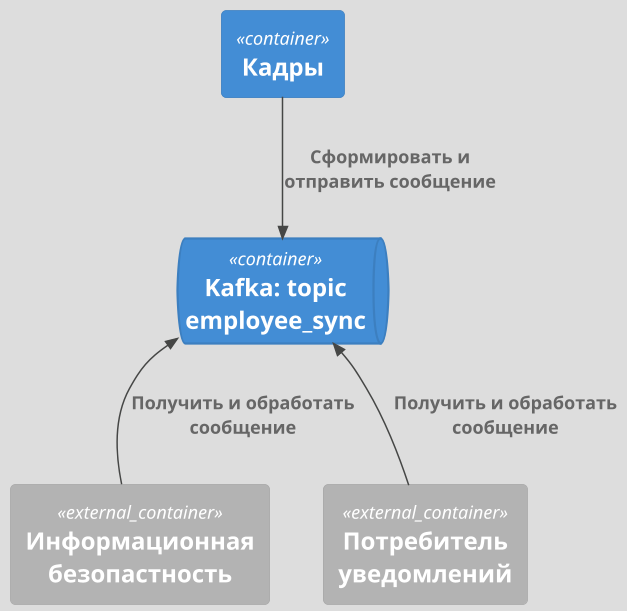 @startuml
!include <C4/C4_Container>
!theme toy
scale 1.5

Container_Ext(ib, "Информационная безопастность")
Container_Ext(any, "Потребитель уведомлений")
Container(hr, "Кадры")
ContainerQueue(kafka, "Kafka: topic employee_sync")


Rel_Down(hr, kafka, "Сформировать и отправить сообщение")

Rel_Up(any, kafka, "Получить и обработать сообщение")
Rel_Up(ib, kafka, "Получить и обработать сообщение")

@enduml
